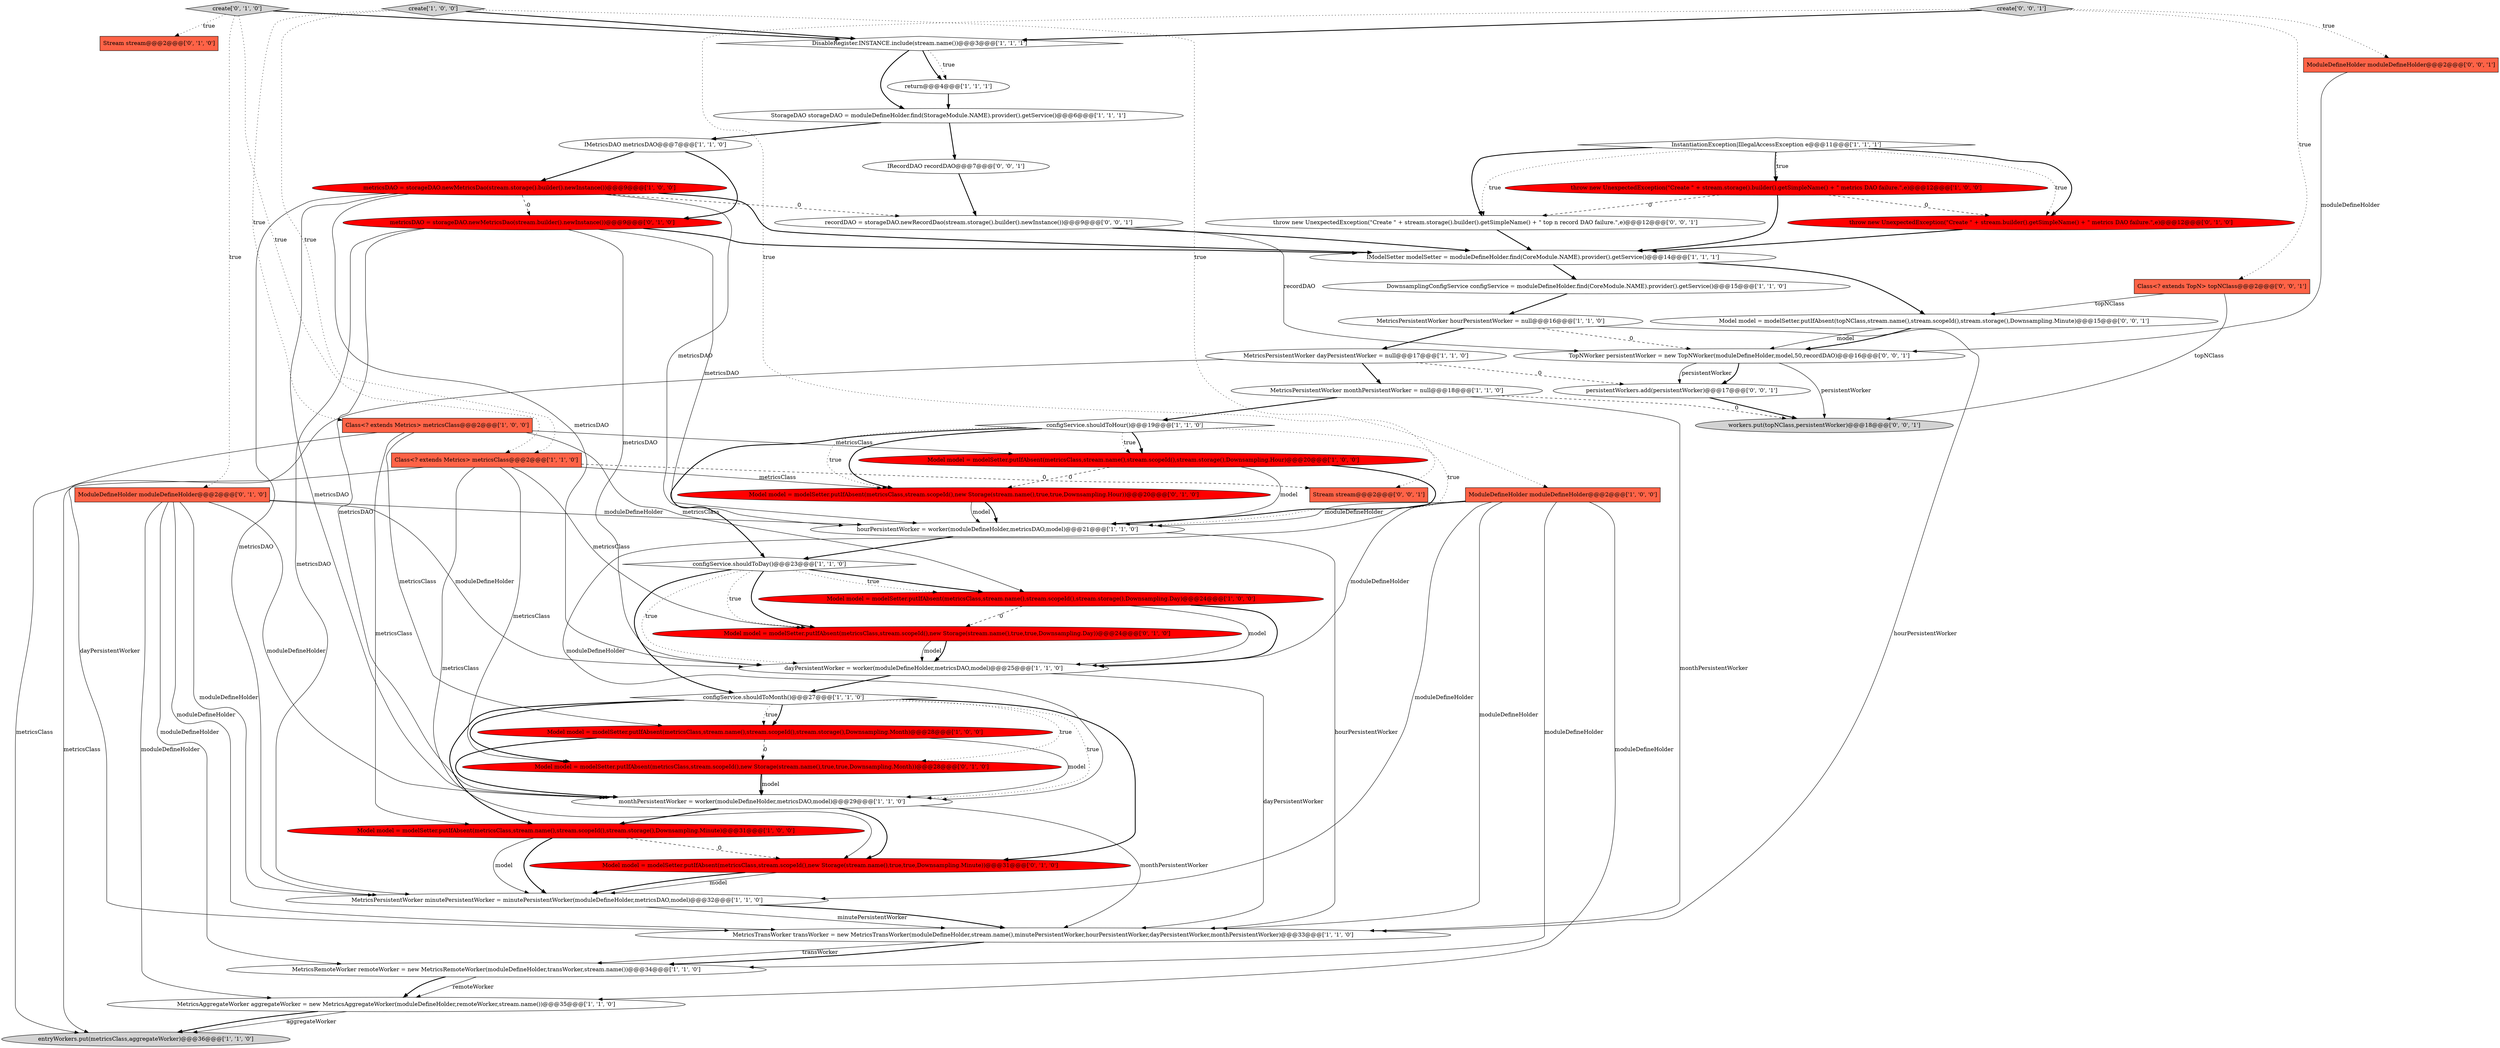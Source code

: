 digraph {
25 [style = filled, label = "monthPersistentWorker = worker(moduleDefineHolder,metricsDAO,model)@@@29@@@['1', '1', '0']", fillcolor = white, shape = ellipse image = "AAA0AAABBB1BBB"];
26 [style = filled, label = "MetricsRemoteWorker remoteWorker = new MetricsRemoteWorker(moduleDefineHolder,transWorker,stream.name())@@@34@@@['1', '1', '0']", fillcolor = white, shape = ellipse image = "AAA0AAABBB1BBB"];
27 [style = filled, label = "Model model = modelSetter.putIfAbsent(metricsClass,stream.name(),stream.scopeId(),stream.storage(),Downsampling.Month)@@@28@@@['1', '0', '0']", fillcolor = red, shape = ellipse image = "AAA1AAABBB1BBB"];
46 [style = filled, label = "workers.put(topNClass,persistentWorker)@@@18@@@['0', '0', '1']", fillcolor = lightgray, shape = ellipse image = "AAA0AAABBB3BBB"];
35 [style = filled, label = "Model model = modelSetter.putIfAbsent(metricsClass,stream.scopeId(),new Storage(stream.name(),true,true,Downsampling.Minute))@@@31@@@['0', '1', '0']", fillcolor = red, shape = ellipse image = "AAA1AAABBB2BBB"];
38 [style = filled, label = "metricsDAO = storageDAO.newMetricsDao(stream.builder().newInstance())@@@9@@@['0', '1', '0']", fillcolor = red, shape = ellipse image = "AAA1AAABBB2BBB"];
16 [style = filled, label = "MetricsPersistentWorker minutePersistentWorker = minutePersistentWorker(moduleDefineHolder,metricsDAO,model)@@@32@@@['1', '1', '0']", fillcolor = white, shape = ellipse image = "AAA0AAABBB1BBB"];
9 [style = filled, label = "entryWorkers.put(metricsClass,aggregateWorker)@@@36@@@['1', '1', '0']", fillcolor = lightgray, shape = ellipse image = "AAA0AAABBB1BBB"];
28 [style = filled, label = "metricsDAO = storageDAO.newMetricsDao(stream.storage().builder().newInstance())@@@9@@@['1', '0', '0']", fillcolor = red, shape = ellipse image = "AAA1AAABBB1BBB"];
37 [style = filled, label = "ModuleDefineHolder moduleDefineHolder@@@2@@@['0', '1', '0']", fillcolor = tomato, shape = box image = "AAA0AAABBB2BBB"];
11 [style = filled, label = "Class<? extends Metrics> metricsClass@@@2@@@['1', '0', '0']", fillcolor = tomato, shape = box image = "AAA0AAABBB1BBB"];
3 [style = filled, label = "hourPersistentWorker = worker(moduleDefineHolder,metricsDAO,model)@@@21@@@['1', '1', '0']", fillcolor = white, shape = ellipse image = "AAA0AAABBB1BBB"];
45 [style = filled, label = "TopNWorker persistentWorker = new TopNWorker(moduleDefineHolder,model,50,recordDAO)@@@16@@@['0', '0', '1']", fillcolor = white, shape = ellipse image = "AAA0AAABBB3BBB"];
4 [style = filled, label = "DisableRegister.INSTANCE.include(stream.name())@@@3@@@['1', '1', '1']", fillcolor = white, shape = diamond image = "AAA0AAABBB1BBB"];
40 [style = filled, label = "recordDAO = storageDAO.newRecordDao(stream.storage().builder().newInstance())@@@9@@@['0', '0', '1']", fillcolor = white, shape = ellipse image = "AAA0AAABBB3BBB"];
10 [style = filled, label = "ModuleDefineHolder moduleDefineHolder@@@2@@@['1', '0', '0']", fillcolor = tomato, shape = box image = "AAA0AAABBB1BBB"];
8 [style = filled, label = "return@@@4@@@['1', '1', '1']", fillcolor = white, shape = ellipse image = "AAA0AAABBB1BBB"];
20 [style = filled, label = "Model model = modelSetter.putIfAbsent(metricsClass,stream.name(),stream.scopeId(),stream.storage(),Downsampling.Day)@@@24@@@['1', '0', '0']", fillcolor = red, shape = ellipse image = "AAA1AAABBB1BBB"];
0 [style = filled, label = "throw new UnexpectedException(\"Create \" + stream.storage().builder().getSimpleName() + \" metrics DAO failure.\",e)@@@12@@@['1', '0', '0']", fillcolor = red, shape = ellipse image = "AAA1AAABBB1BBB"];
17 [style = filled, label = "StorageDAO storageDAO = moduleDefineHolder.find(StorageModule.NAME).provider().getService()@@@6@@@['1', '1', '1']", fillcolor = white, shape = ellipse image = "AAA0AAABBB1BBB"];
49 [style = filled, label = "ModuleDefineHolder moduleDefineHolder@@@2@@@['0', '0', '1']", fillcolor = tomato, shape = box image = "AAA0AAABBB3BBB"];
36 [style = filled, label = "throw new UnexpectedException(\"Create \" + stream.builder().getSimpleName() + \" metrics DAO failure.\",e)@@@12@@@['0', '1', '0']", fillcolor = red, shape = ellipse image = "AAA1AAABBB2BBB"];
15 [style = filled, label = "configService.shouldToDay()@@@23@@@['1', '1', '0']", fillcolor = white, shape = diamond image = "AAA0AAABBB1BBB"];
34 [style = filled, label = "Stream stream@@@2@@@['0', '1', '0']", fillcolor = tomato, shape = box image = "AAA0AAABBB2BBB"];
7 [style = filled, label = "configService.shouldToMonth()@@@27@@@['1', '1', '0']", fillcolor = white, shape = diamond image = "AAA0AAABBB1BBB"];
14 [style = filled, label = "dayPersistentWorker = worker(moduleDefineHolder,metricsDAO,model)@@@25@@@['1', '1', '0']", fillcolor = white, shape = ellipse image = "AAA0AAABBB1BBB"];
18 [style = filled, label = "IModelSetter modelSetter = moduleDefineHolder.find(CoreModule.NAME).provider().getService()@@@14@@@['1', '1', '1']", fillcolor = white, shape = ellipse image = "AAA0AAABBB1BBB"];
32 [style = filled, label = "create['0', '1', '0']", fillcolor = lightgray, shape = diamond image = "AAA0AAABBB2BBB"];
33 [style = filled, label = "Model model = modelSetter.putIfAbsent(metricsClass,stream.scopeId(),new Storage(stream.name(),true,true,Downsampling.Day))@@@24@@@['0', '1', '0']", fillcolor = red, shape = ellipse image = "AAA1AAABBB2BBB"];
42 [style = filled, label = "persistentWorkers.add(persistentWorker)@@@17@@@['0', '0', '1']", fillcolor = white, shape = ellipse image = "AAA0AAABBB3BBB"];
43 [style = filled, label = "Class<? extends TopN> topNClass@@@2@@@['0', '0', '1']", fillcolor = tomato, shape = box image = "AAA0AAABBB3BBB"];
44 [style = filled, label = "Model model = modelSetter.putIfAbsent(topNClass,stream.name(),stream.scopeId(),stream.storage(),Downsampling.Minute)@@@15@@@['0', '0', '1']", fillcolor = white, shape = ellipse image = "AAA0AAABBB3BBB"];
29 [style = filled, label = "create['1', '0', '0']", fillcolor = lightgray, shape = diamond image = "AAA0AAABBB1BBB"];
30 [style = filled, label = "MetricsAggregateWorker aggregateWorker = new MetricsAggregateWorker(moduleDefineHolder,remoteWorker,stream.name())@@@35@@@['1', '1', '0']", fillcolor = white, shape = ellipse image = "AAA0AAABBB1BBB"];
50 [style = filled, label = "Stream stream@@@2@@@['0', '0', '1']", fillcolor = tomato, shape = box image = "AAA0AAABBB3BBB"];
47 [style = filled, label = "throw new UnexpectedException(\"Create \" + stream.storage().builder().getSimpleName() + \" top n record DAO failure.\",e)@@@12@@@['0', '0', '1']", fillcolor = white, shape = ellipse image = "AAA0AAABBB3BBB"];
2 [style = filled, label = "MetricsPersistentWorker dayPersistentWorker = null@@@17@@@['1', '1', '0']", fillcolor = white, shape = ellipse image = "AAA0AAABBB1BBB"];
41 [style = filled, label = "create['0', '0', '1']", fillcolor = lightgray, shape = diamond image = "AAA0AAABBB3BBB"];
48 [style = filled, label = "IRecordDAO recordDAO@@@7@@@['0', '0', '1']", fillcolor = white, shape = ellipse image = "AAA0AAABBB3BBB"];
24 [style = filled, label = "MetricsPersistentWorker monthPersistentWorker = null@@@18@@@['1', '1', '0']", fillcolor = white, shape = ellipse image = "AAA0AAABBB1BBB"];
21 [style = filled, label = "Class<? extends Metrics> metricsClass@@@2@@@['1', '1', '0']", fillcolor = tomato, shape = box image = "AAA0AAABBB1BBB"];
5 [style = filled, label = "DownsamplingConfigService configService = moduleDefineHolder.find(CoreModule.NAME).provider().getService()@@@15@@@['1', '1', '0']", fillcolor = white, shape = ellipse image = "AAA0AAABBB1BBB"];
39 [style = filled, label = "Model model = modelSetter.putIfAbsent(metricsClass,stream.scopeId(),new Storage(stream.name(),true,true,Downsampling.Month))@@@28@@@['0', '1', '0']", fillcolor = red, shape = ellipse image = "AAA1AAABBB2BBB"];
6 [style = filled, label = "MetricsTransWorker transWorker = new MetricsTransWorker(moduleDefineHolder,stream.name(),minutePersistentWorker,hourPersistentWorker,dayPersistentWorker,monthPersistentWorker)@@@33@@@['1', '1', '0']", fillcolor = white, shape = ellipse image = "AAA0AAABBB1BBB"];
31 [style = filled, label = "Model model = modelSetter.putIfAbsent(metricsClass,stream.scopeId(),new Storage(stream.name(),true,true,Downsampling.Hour))@@@20@@@['0', '1', '0']", fillcolor = red, shape = ellipse image = "AAA1AAABBB2BBB"];
22 [style = filled, label = "InstantiationException|IllegalAccessException e@@@11@@@['1', '1', '1']", fillcolor = white, shape = diamond image = "AAA0AAABBB1BBB"];
12 [style = filled, label = "IMetricsDAO metricsDAO@@@7@@@['1', '1', '0']", fillcolor = white, shape = ellipse image = "AAA0AAABBB1BBB"];
1 [style = filled, label = "configService.shouldToHour()@@@19@@@['1', '1', '0']", fillcolor = white, shape = diamond image = "AAA0AAABBB1BBB"];
19 [style = filled, label = "Model model = modelSetter.putIfAbsent(metricsClass,stream.name(),stream.scopeId(),stream.storage(),Downsampling.Minute)@@@31@@@['1', '0', '0']", fillcolor = red, shape = ellipse image = "AAA1AAABBB1BBB"];
23 [style = filled, label = "MetricsPersistentWorker hourPersistentWorker = null@@@16@@@['1', '1', '0']", fillcolor = white, shape = ellipse image = "AAA0AAABBB1BBB"];
13 [style = filled, label = "Model model = modelSetter.putIfAbsent(metricsClass,stream.name(),stream.scopeId(),stream.storage(),Downsampling.Hour)@@@20@@@['1', '0', '0']", fillcolor = red, shape = ellipse image = "AAA1AAABBB1BBB"];
21->50 [style = dashed, label="0"];
2->42 [style = dashed, label="0"];
28->3 [style = solid, label="metricsDAO"];
16->6 [style = solid, label="minutePersistentWorker"];
11->9 [style = solid, label="metricsClass"];
43->44 [style = solid, label="topNClass"];
2->6 [style = solid, label="dayPersistentWorker"];
33->14 [style = solid, label="model"];
7->35 [style = bold, label=""];
1->31 [style = dotted, label="true"];
15->20 [style = dotted, label="true"];
0->47 [style = dashed, label="0"];
15->33 [style = dotted, label="true"];
43->46 [style = solid, label="topNClass"];
38->14 [style = solid, label="metricsDAO"];
7->39 [style = dotted, label="true"];
25->35 [style = bold, label=""];
1->13 [style = bold, label=""];
14->7 [style = bold, label=""];
1->3 [style = dotted, label="true"];
1->13 [style = dotted, label="true"];
30->9 [style = solid, label="aggregateWorker"];
12->38 [style = bold, label=""];
18->44 [style = bold, label=""];
37->14 [style = solid, label="moduleDefineHolder"];
22->0 [style = bold, label=""];
11->20 [style = solid, label="metricsClass"];
23->6 [style = solid, label="hourPersistentWorker"];
15->20 [style = bold, label=""];
22->47 [style = bold, label=""];
36->18 [style = bold, label=""];
41->43 [style = dotted, label="true"];
25->19 [style = bold, label=""];
7->27 [style = dotted, label="true"];
45->42 [style = bold, label=""];
32->37 [style = dotted, label="true"];
4->8 [style = bold, label=""];
41->49 [style = dotted, label="true"];
32->4 [style = bold, label=""];
2->24 [style = bold, label=""];
0->36 [style = dashed, label="0"];
1->31 [style = bold, label=""];
27->25 [style = bold, label=""];
14->6 [style = solid, label="dayPersistentWorker"];
28->18 [style = bold, label=""];
12->28 [style = bold, label=""];
42->46 [style = bold, label=""];
13->3 [style = solid, label="model"];
5->23 [style = bold, label=""];
22->0 [style = dotted, label="true"];
16->6 [style = bold, label=""];
24->46 [style = dashed, label="0"];
21->39 [style = solid, label="metricsClass"];
28->25 [style = solid, label="metricsDAO"];
41->4 [style = bold, label=""];
19->16 [style = solid, label="model"];
35->16 [style = solid, label="model"];
20->14 [style = bold, label=""];
10->6 [style = solid, label="moduleDefineHolder"];
15->14 [style = dotted, label="true"];
40->45 [style = solid, label="recordDAO"];
8->17 [style = bold, label=""];
21->33 [style = solid, label="metricsClass"];
38->18 [style = bold, label=""];
21->9 [style = solid, label="metricsClass"];
13->31 [style = dashed, label="0"];
10->26 [style = solid, label="moduleDefineHolder"];
11->13 [style = solid, label="metricsClass"];
24->6 [style = solid, label="monthPersistentWorker"];
10->16 [style = solid, label="moduleDefineHolder"];
29->21 [style = dotted, label="true"];
39->25 [style = bold, label=""];
20->33 [style = dashed, label="0"];
19->35 [style = dashed, label="0"];
31->3 [style = bold, label=""];
6->26 [style = solid, label="transWorker"];
11->27 [style = solid, label="metricsClass"];
44->45 [style = bold, label=""];
27->25 [style = solid, label="model"];
15->33 [style = bold, label=""];
28->16 [style = solid, label="metricsDAO"];
29->10 [style = dotted, label="true"];
6->26 [style = bold, label=""];
4->17 [style = bold, label=""];
32->34 [style = dotted, label="true"];
37->30 [style = solid, label="moduleDefineHolder"];
41->50 [style = dotted, label="true"];
47->18 [style = bold, label=""];
28->40 [style = dashed, label="0"];
37->3 [style = solid, label="moduleDefineHolder"];
45->46 [style = solid, label="persistentWorker"];
30->9 [style = bold, label=""];
25->6 [style = solid, label="monthPersistentWorker"];
19->16 [style = bold, label=""];
17->12 [style = bold, label=""];
27->39 [style = dashed, label="0"];
7->39 [style = bold, label=""];
10->30 [style = solid, label="moduleDefineHolder"];
49->45 [style = solid, label="moduleDefineHolder"];
21->35 [style = solid, label="metricsClass"];
38->16 [style = solid, label="metricsDAO"];
39->25 [style = solid, label="model"];
22->36 [style = dotted, label="true"];
0->18 [style = bold, label=""];
37->6 [style = solid, label="moduleDefineHolder"];
21->31 [style = solid, label="metricsClass"];
23->2 [style = bold, label=""];
11->19 [style = solid, label="metricsClass"];
24->1 [style = bold, label=""];
7->19 [style = bold, label=""];
28->38 [style = dashed, label="0"];
29->11 [style = dotted, label="true"];
37->26 [style = solid, label="moduleDefineHolder"];
28->14 [style = solid, label="metricsDAO"];
33->14 [style = bold, label=""];
29->4 [style = bold, label=""];
3->6 [style = solid, label="hourPersistentWorker"];
32->21 [style = dotted, label="true"];
35->16 [style = bold, label=""];
15->7 [style = bold, label=""];
10->14 [style = solid, label="moduleDefineHolder"];
1->15 [style = bold, label=""];
23->45 [style = dashed, label="0"];
22->47 [style = dotted, label="true"];
4->8 [style = dotted, label="true"];
40->18 [style = bold, label=""];
3->15 [style = bold, label=""];
37->25 [style = solid, label="moduleDefineHolder"];
37->16 [style = solid, label="moduleDefineHolder"];
48->40 [style = bold, label=""];
26->30 [style = bold, label=""];
45->42 [style = solid, label="persistentWorker"];
13->3 [style = bold, label=""];
31->3 [style = solid, label="model"];
20->14 [style = solid, label="model"];
38->25 [style = solid, label="metricsDAO"];
18->5 [style = bold, label=""];
22->36 [style = bold, label=""];
17->48 [style = bold, label=""];
7->25 [style = dotted, label="true"];
26->30 [style = solid, label="remoteWorker"];
44->45 [style = solid, label="model"];
7->27 [style = bold, label=""];
10->3 [style = solid, label="moduleDefineHolder"];
38->3 [style = solid, label="metricsDAO"];
10->25 [style = solid, label="moduleDefineHolder"];
}
